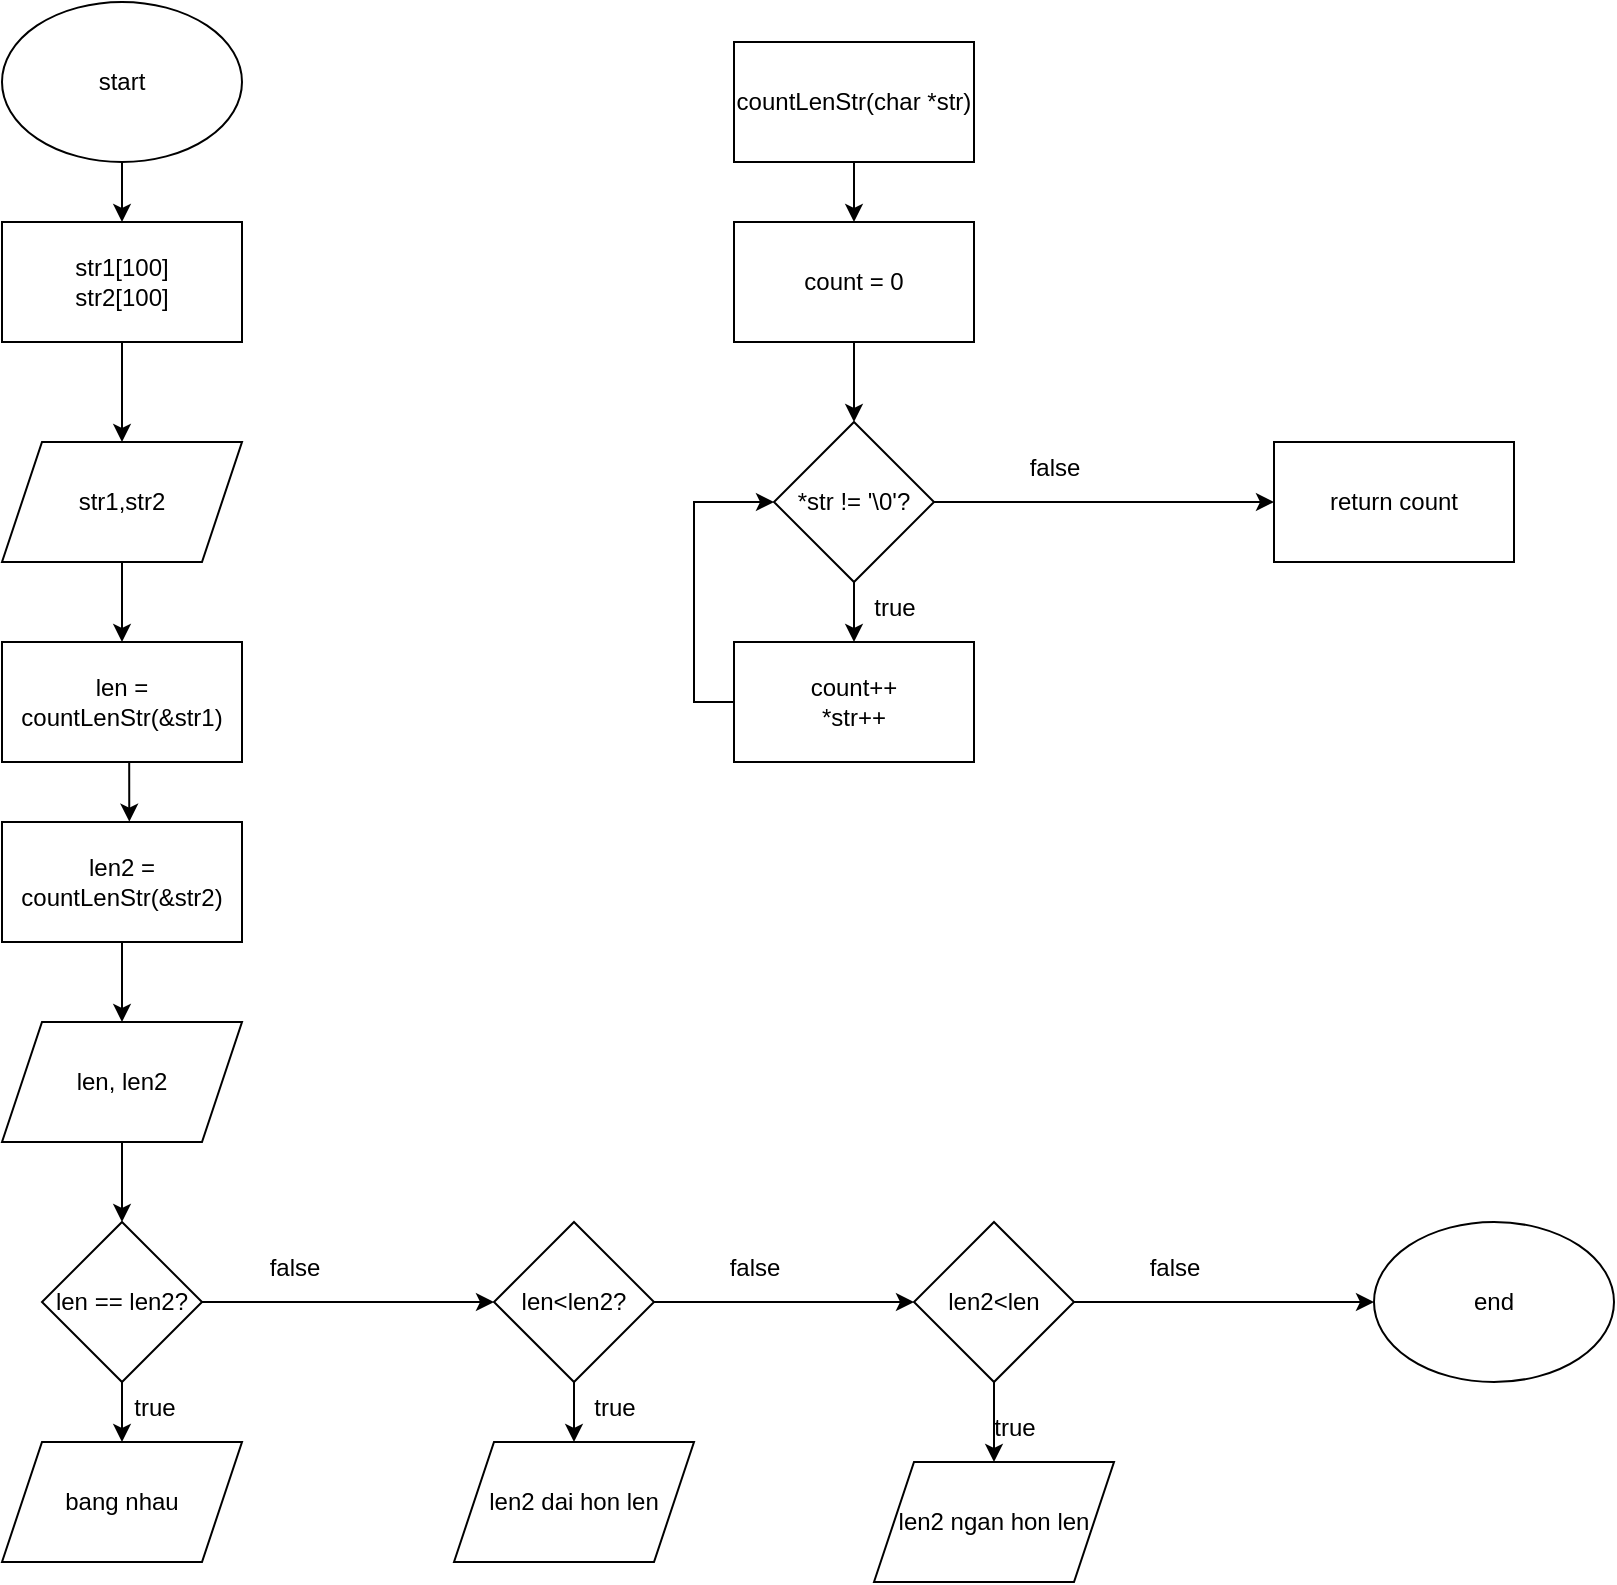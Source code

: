 <mxfile version="22.1.2" type="device">
  <diagram id="C5RBs43oDa-KdzZeNtuy" name="Page-1">
    <mxGraphModel dx="1036" dy="606" grid="1" gridSize="10" guides="1" tooltips="1" connect="1" arrows="1" fold="1" page="1" pageScale="1" pageWidth="827" pageHeight="1169" math="0" shadow="0">
      <root>
        <mxCell id="WIyWlLk6GJQsqaUBKTNV-0" />
        <mxCell id="WIyWlLk6GJQsqaUBKTNV-1" parent="WIyWlLk6GJQsqaUBKTNV-0" />
        <mxCell id="1BvxMqMM4gTDhrarN7Od-10" style="edgeStyle=orthogonalEdgeStyle;rounded=0;orthogonalLoop=1;jettySize=auto;html=1;exitX=0.5;exitY=1;exitDx=0;exitDy=0;entryX=0.5;entryY=0;entryDx=0;entryDy=0;" edge="1" parent="WIyWlLk6GJQsqaUBKTNV-1" source="1BvxMqMM4gTDhrarN7Od-0" target="1BvxMqMM4gTDhrarN7Od-9">
          <mxGeometry relative="1" as="geometry" />
        </mxCell>
        <mxCell id="1BvxMqMM4gTDhrarN7Od-0" value="start" style="ellipse;whiteSpace=wrap;html=1;" vertex="1" parent="WIyWlLk6GJQsqaUBKTNV-1">
          <mxGeometry x="354" y="30" width="120" height="80" as="geometry" />
        </mxCell>
        <mxCell id="1BvxMqMM4gTDhrarN7Od-3" style="edgeStyle=orthogonalEdgeStyle;rounded=0;orthogonalLoop=1;jettySize=auto;html=1;exitX=0.5;exitY=1;exitDx=0;exitDy=0;" edge="1" parent="WIyWlLk6GJQsqaUBKTNV-1" source="1BvxMqMM4gTDhrarN7Od-1" target="1BvxMqMM4gTDhrarN7Od-2">
          <mxGeometry relative="1" as="geometry" />
        </mxCell>
        <mxCell id="1BvxMqMM4gTDhrarN7Od-1" value="countLenStr(char *str)" style="rounded=0;whiteSpace=wrap;html=1;" vertex="1" parent="WIyWlLk6GJQsqaUBKTNV-1">
          <mxGeometry x="720" y="50" width="120" height="60" as="geometry" />
        </mxCell>
        <mxCell id="1BvxMqMM4gTDhrarN7Od-5" style="edgeStyle=orthogonalEdgeStyle;rounded=0;orthogonalLoop=1;jettySize=auto;html=1;exitX=0.5;exitY=1;exitDx=0;exitDy=0;entryX=0.5;entryY=0;entryDx=0;entryDy=0;" edge="1" parent="WIyWlLk6GJQsqaUBKTNV-1" source="1BvxMqMM4gTDhrarN7Od-2">
          <mxGeometry relative="1" as="geometry">
            <mxPoint x="780" y="240" as="targetPoint" />
          </mxGeometry>
        </mxCell>
        <mxCell id="1BvxMqMM4gTDhrarN7Od-2" value="count = 0&lt;br&gt;" style="rounded=0;whiteSpace=wrap;html=1;" vertex="1" parent="WIyWlLk6GJQsqaUBKTNV-1">
          <mxGeometry x="720" y="140" width="120" height="60" as="geometry" />
        </mxCell>
        <mxCell id="1BvxMqMM4gTDhrarN7Od-42" style="edgeStyle=orthogonalEdgeStyle;rounded=0;orthogonalLoop=1;jettySize=auto;html=1;exitX=0.5;exitY=1;exitDx=0;exitDy=0;entryX=0.5;entryY=0;entryDx=0;entryDy=0;" edge="1" parent="WIyWlLk6GJQsqaUBKTNV-1" source="1BvxMqMM4gTDhrarN7Od-7" target="1BvxMqMM4gTDhrarN7Od-41">
          <mxGeometry relative="1" as="geometry" />
        </mxCell>
        <mxCell id="1BvxMqMM4gTDhrarN7Od-44" style="edgeStyle=orthogonalEdgeStyle;rounded=0;orthogonalLoop=1;jettySize=auto;html=1;exitX=1;exitY=0.5;exitDx=0;exitDy=0;" edge="1" parent="WIyWlLk6GJQsqaUBKTNV-1" source="1BvxMqMM4gTDhrarN7Od-7">
          <mxGeometry relative="1" as="geometry">
            <mxPoint x="990" y="280" as="targetPoint" />
          </mxGeometry>
        </mxCell>
        <mxCell id="1BvxMqMM4gTDhrarN7Od-7" value="*str != &#39;\0&#39;?" style="rhombus;whiteSpace=wrap;html=1;" vertex="1" parent="WIyWlLk6GJQsqaUBKTNV-1">
          <mxGeometry x="740" y="240" width="80" height="80" as="geometry" />
        </mxCell>
        <mxCell id="1BvxMqMM4gTDhrarN7Od-12" style="edgeStyle=orthogonalEdgeStyle;rounded=0;orthogonalLoop=1;jettySize=auto;html=1;exitX=0.5;exitY=1;exitDx=0;exitDy=0;entryX=0.5;entryY=0;entryDx=0;entryDy=0;" edge="1" parent="WIyWlLk6GJQsqaUBKTNV-1" source="1BvxMqMM4gTDhrarN7Od-9" target="1BvxMqMM4gTDhrarN7Od-11">
          <mxGeometry relative="1" as="geometry" />
        </mxCell>
        <mxCell id="1BvxMqMM4gTDhrarN7Od-9" value="str1[100]&lt;br&gt;str2[100]" style="rounded=0;whiteSpace=wrap;html=1;" vertex="1" parent="WIyWlLk6GJQsqaUBKTNV-1">
          <mxGeometry x="354" y="140" width="120" height="60" as="geometry" />
        </mxCell>
        <mxCell id="1BvxMqMM4gTDhrarN7Od-14" style="edgeStyle=orthogonalEdgeStyle;rounded=0;orthogonalLoop=1;jettySize=auto;html=1;exitX=0.5;exitY=1;exitDx=0;exitDy=0;entryX=0.5;entryY=0;entryDx=0;entryDy=0;" edge="1" parent="WIyWlLk6GJQsqaUBKTNV-1" source="1BvxMqMM4gTDhrarN7Od-11" target="1BvxMqMM4gTDhrarN7Od-13">
          <mxGeometry relative="1" as="geometry" />
        </mxCell>
        <mxCell id="1BvxMqMM4gTDhrarN7Od-11" value="str1,str2" style="shape=parallelogram;perimeter=parallelogramPerimeter;whiteSpace=wrap;html=1;fixedSize=1;" vertex="1" parent="WIyWlLk6GJQsqaUBKTNV-1">
          <mxGeometry x="354" y="250" width="120" height="60" as="geometry" />
        </mxCell>
        <mxCell id="1BvxMqMM4gTDhrarN7Od-13" value="len = countLenStr(&amp;amp;str1)" style="rounded=0;whiteSpace=wrap;html=1;" vertex="1" parent="WIyWlLk6GJQsqaUBKTNV-1">
          <mxGeometry x="354" y="350" width="120" height="60" as="geometry" />
        </mxCell>
        <mxCell id="1BvxMqMM4gTDhrarN7Od-16" style="edgeStyle=orthogonalEdgeStyle;rounded=0;orthogonalLoop=1;jettySize=auto;html=1;exitX=0.5;exitY=1;exitDx=0;exitDy=0;entryX=0.647;entryY=-0.003;entryDx=0;entryDy=0;entryPerimeter=0;" edge="1" parent="WIyWlLk6GJQsqaUBKTNV-1" source="1BvxMqMM4gTDhrarN7Od-13">
          <mxGeometry relative="1" as="geometry">
            <mxPoint x="417.64" y="439.82" as="targetPoint" />
          </mxGeometry>
        </mxCell>
        <mxCell id="1BvxMqMM4gTDhrarN7Od-20" style="edgeStyle=orthogonalEdgeStyle;rounded=0;orthogonalLoop=1;jettySize=auto;html=1;exitX=0.5;exitY=1;exitDx=0;exitDy=0;entryX=0.5;entryY=0;entryDx=0;entryDy=0;" edge="1" parent="WIyWlLk6GJQsqaUBKTNV-1" source="1BvxMqMM4gTDhrarN7Od-18" target="1BvxMqMM4gTDhrarN7Od-19">
          <mxGeometry relative="1" as="geometry" />
        </mxCell>
        <mxCell id="1BvxMqMM4gTDhrarN7Od-18" value="len2 = countLenStr(&amp;amp;str2)" style="rounded=0;whiteSpace=wrap;html=1;" vertex="1" parent="WIyWlLk6GJQsqaUBKTNV-1">
          <mxGeometry x="354" y="440" width="120" height="60" as="geometry" />
        </mxCell>
        <mxCell id="1BvxMqMM4gTDhrarN7Od-22" style="edgeStyle=orthogonalEdgeStyle;rounded=0;orthogonalLoop=1;jettySize=auto;html=1;exitX=0.5;exitY=1;exitDx=0;exitDy=0;entryX=0.5;entryY=0;entryDx=0;entryDy=0;" edge="1" parent="WIyWlLk6GJQsqaUBKTNV-1" source="1BvxMqMM4gTDhrarN7Od-19" target="1BvxMqMM4gTDhrarN7Od-21">
          <mxGeometry relative="1" as="geometry" />
        </mxCell>
        <mxCell id="1BvxMqMM4gTDhrarN7Od-19" value="len, len2" style="shape=parallelogram;perimeter=parallelogramPerimeter;whiteSpace=wrap;html=1;fixedSize=1;" vertex="1" parent="WIyWlLk6GJQsqaUBKTNV-1">
          <mxGeometry x="354" y="540" width="120" height="60" as="geometry" />
        </mxCell>
        <mxCell id="1BvxMqMM4gTDhrarN7Od-24" style="edgeStyle=orthogonalEdgeStyle;rounded=0;orthogonalLoop=1;jettySize=auto;html=1;exitX=0.5;exitY=1;exitDx=0;exitDy=0;entryX=0.5;entryY=0;entryDx=0;entryDy=0;" edge="1" parent="WIyWlLk6GJQsqaUBKTNV-1" source="1BvxMqMM4gTDhrarN7Od-21" target="1BvxMqMM4gTDhrarN7Od-23">
          <mxGeometry relative="1" as="geometry" />
        </mxCell>
        <mxCell id="1BvxMqMM4gTDhrarN7Od-25" style="edgeStyle=orthogonalEdgeStyle;rounded=0;orthogonalLoop=1;jettySize=auto;html=1;exitX=1;exitY=0.5;exitDx=0;exitDy=0;" edge="1" parent="WIyWlLk6GJQsqaUBKTNV-1" source="1BvxMqMM4gTDhrarN7Od-21">
          <mxGeometry relative="1" as="geometry">
            <mxPoint x="600" y="680" as="targetPoint" />
          </mxGeometry>
        </mxCell>
        <mxCell id="1BvxMqMM4gTDhrarN7Od-21" value="len == len2?" style="rhombus;whiteSpace=wrap;html=1;" vertex="1" parent="WIyWlLk6GJQsqaUBKTNV-1">
          <mxGeometry x="374" y="640" width="80" height="80" as="geometry" />
        </mxCell>
        <mxCell id="1BvxMqMM4gTDhrarN7Od-23" value="bang nhau" style="shape=parallelogram;perimeter=parallelogramPerimeter;whiteSpace=wrap;html=1;fixedSize=1;" vertex="1" parent="WIyWlLk6GJQsqaUBKTNV-1">
          <mxGeometry x="354" y="750" width="120" height="60" as="geometry" />
        </mxCell>
        <mxCell id="1BvxMqMM4gTDhrarN7Od-29" style="edgeStyle=orthogonalEdgeStyle;rounded=0;orthogonalLoop=1;jettySize=auto;html=1;exitX=0.5;exitY=1;exitDx=0;exitDy=0;entryX=0.5;entryY=0;entryDx=0;entryDy=0;" edge="1" parent="WIyWlLk6GJQsqaUBKTNV-1" source="1BvxMqMM4gTDhrarN7Od-26" target="1BvxMqMM4gTDhrarN7Od-28">
          <mxGeometry relative="1" as="geometry" />
        </mxCell>
        <mxCell id="1BvxMqMM4gTDhrarN7Od-30" style="edgeStyle=orthogonalEdgeStyle;rounded=0;orthogonalLoop=1;jettySize=auto;html=1;exitX=1;exitY=0.5;exitDx=0;exitDy=0;entryX=0;entryY=0.5;entryDx=0;entryDy=0;" edge="1" parent="WIyWlLk6GJQsqaUBKTNV-1" source="1BvxMqMM4gTDhrarN7Od-26" target="1BvxMqMM4gTDhrarN7Od-27">
          <mxGeometry relative="1" as="geometry" />
        </mxCell>
        <mxCell id="1BvxMqMM4gTDhrarN7Od-26" value="len&amp;lt;len2?" style="rhombus;whiteSpace=wrap;html=1;" vertex="1" parent="WIyWlLk6GJQsqaUBKTNV-1">
          <mxGeometry x="600" y="640" width="80" height="80" as="geometry" />
        </mxCell>
        <mxCell id="1BvxMqMM4gTDhrarN7Od-32" style="edgeStyle=orthogonalEdgeStyle;rounded=0;orthogonalLoop=1;jettySize=auto;html=1;exitX=0.5;exitY=1;exitDx=0;exitDy=0;entryX=0.5;entryY=0;entryDx=0;entryDy=0;" edge="1" parent="WIyWlLk6GJQsqaUBKTNV-1" source="1BvxMqMM4gTDhrarN7Od-27" target="1BvxMqMM4gTDhrarN7Od-31">
          <mxGeometry relative="1" as="geometry" />
        </mxCell>
        <mxCell id="1BvxMqMM4gTDhrarN7Od-38" style="edgeStyle=orthogonalEdgeStyle;rounded=0;orthogonalLoop=1;jettySize=auto;html=1;exitX=1;exitY=0.5;exitDx=0;exitDy=0;" edge="1" parent="WIyWlLk6GJQsqaUBKTNV-1" source="1BvxMqMM4gTDhrarN7Od-27">
          <mxGeometry relative="1" as="geometry">
            <mxPoint x="1040" y="680" as="targetPoint" />
          </mxGeometry>
        </mxCell>
        <mxCell id="1BvxMqMM4gTDhrarN7Od-27" value="len2&amp;lt;len" style="rhombus;whiteSpace=wrap;html=1;" vertex="1" parent="WIyWlLk6GJQsqaUBKTNV-1">
          <mxGeometry x="810" y="640" width="80" height="80" as="geometry" />
        </mxCell>
        <mxCell id="1BvxMqMM4gTDhrarN7Od-28" value="len2 dai hon len" style="shape=parallelogram;perimeter=parallelogramPerimeter;whiteSpace=wrap;html=1;fixedSize=1;" vertex="1" parent="WIyWlLk6GJQsqaUBKTNV-1">
          <mxGeometry x="580" y="750" width="120" height="60" as="geometry" />
        </mxCell>
        <mxCell id="1BvxMqMM4gTDhrarN7Od-31" value="len2 ngan hon len" style="shape=parallelogram;perimeter=parallelogramPerimeter;whiteSpace=wrap;html=1;fixedSize=1;" vertex="1" parent="WIyWlLk6GJQsqaUBKTNV-1">
          <mxGeometry x="790" y="760" width="120" height="60" as="geometry" />
        </mxCell>
        <mxCell id="1BvxMqMM4gTDhrarN7Od-33" value="true" style="text;html=1;align=center;verticalAlign=middle;resizable=0;points=[];autosize=1;strokeColor=none;fillColor=none;" vertex="1" parent="WIyWlLk6GJQsqaUBKTNV-1">
          <mxGeometry x="410" y="718" width="40" height="30" as="geometry" />
        </mxCell>
        <mxCell id="1BvxMqMM4gTDhrarN7Od-34" value="true" style="text;html=1;align=center;verticalAlign=middle;resizable=0;points=[];autosize=1;strokeColor=none;fillColor=none;" vertex="1" parent="WIyWlLk6GJQsqaUBKTNV-1">
          <mxGeometry x="640" y="718" width="40" height="30" as="geometry" />
        </mxCell>
        <mxCell id="1BvxMqMM4gTDhrarN7Od-35" value="true" style="text;html=1;align=center;verticalAlign=middle;resizable=0;points=[];autosize=1;strokeColor=none;fillColor=none;" vertex="1" parent="WIyWlLk6GJQsqaUBKTNV-1">
          <mxGeometry x="840" y="728" width="40" height="30" as="geometry" />
        </mxCell>
        <mxCell id="1BvxMqMM4gTDhrarN7Od-36" value="false" style="text;html=1;align=center;verticalAlign=middle;resizable=0;points=[];autosize=1;strokeColor=none;fillColor=none;" vertex="1" parent="WIyWlLk6GJQsqaUBKTNV-1">
          <mxGeometry x="475" y="648" width="50" height="30" as="geometry" />
        </mxCell>
        <mxCell id="1BvxMqMM4gTDhrarN7Od-37" value="false" style="text;html=1;align=center;verticalAlign=middle;resizable=0;points=[];autosize=1;strokeColor=none;fillColor=none;" vertex="1" parent="WIyWlLk6GJQsqaUBKTNV-1">
          <mxGeometry x="705" y="648" width="50" height="30" as="geometry" />
        </mxCell>
        <mxCell id="1BvxMqMM4gTDhrarN7Od-39" value="end" style="ellipse;whiteSpace=wrap;html=1;" vertex="1" parent="WIyWlLk6GJQsqaUBKTNV-1">
          <mxGeometry x="1040" y="640" width="120" height="80" as="geometry" />
        </mxCell>
        <mxCell id="1BvxMqMM4gTDhrarN7Od-40" value="false" style="text;html=1;align=center;verticalAlign=middle;resizable=0;points=[];autosize=1;strokeColor=none;fillColor=none;" vertex="1" parent="WIyWlLk6GJQsqaUBKTNV-1">
          <mxGeometry x="915" y="648" width="50" height="30" as="geometry" />
        </mxCell>
        <mxCell id="1BvxMqMM4gTDhrarN7Od-43" style="edgeStyle=orthogonalEdgeStyle;rounded=0;orthogonalLoop=1;jettySize=auto;html=1;exitX=0;exitY=0.5;exitDx=0;exitDy=0;entryX=0;entryY=0.5;entryDx=0;entryDy=0;" edge="1" parent="WIyWlLk6GJQsqaUBKTNV-1" source="1BvxMqMM4gTDhrarN7Od-41" target="1BvxMqMM4gTDhrarN7Od-7">
          <mxGeometry relative="1" as="geometry" />
        </mxCell>
        <mxCell id="1BvxMqMM4gTDhrarN7Od-41" value="count++&lt;br&gt;*str++" style="rounded=0;whiteSpace=wrap;html=1;" vertex="1" parent="WIyWlLk6GJQsqaUBKTNV-1">
          <mxGeometry x="720" y="350" width="120" height="60" as="geometry" />
        </mxCell>
        <mxCell id="1BvxMqMM4gTDhrarN7Od-45" value="true" style="text;html=1;align=center;verticalAlign=middle;resizable=0;points=[];autosize=1;strokeColor=none;fillColor=none;" vertex="1" parent="WIyWlLk6GJQsqaUBKTNV-1">
          <mxGeometry x="780" y="318" width="40" height="30" as="geometry" />
        </mxCell>
        <mxCell id="1BvxMqMM4gTDhrarN7Od-46" value="false" style="text;html=1;align=center;verticalAlign=middle;resizable=0;points=[];autosize=1;strokeColor=none;fillColor=none;" vertex="1" parent="WIyWlLk6GJQsqaUBKTNV-1">
          <mxGeometry x="855" y="248" width="50" height="30" as="geometry" />
        </mxCell>
        <mxCell id="1BvxMqMM4gTDhrarN7Od-47" value="return count" style="rounded=0;whiteSpace=wrap;html=1;" vertex="1" parent="WIyWlLk6GJQsqaUBKTNV-1">
          <mxGeometry x="990" y="250" width="120" height="60" as="geometry" />
        </mxCell>
      </root>
    </mxGraphModel>
  </diagram>
</mxfile>
